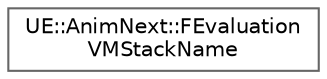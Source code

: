 digraph "Graphical Class Hierarchy"
{
 // INTERACTIVE_SVG=YES
 // LATEX_PDF_SIZE
  bgcolor="transparent";
  edge [fontname=Helvetica,fontsize=10,labelfontname=Helvetica,labelfontsize=10];
  node [fontname=Helvetica,fontsize=10,shape=box,height=0.2,width=0.4];
  rankdir="LR";
  Node0 [id="Node000000",label="UE::AnimNext::FEvaluation\lVMStackName",height=0.2,width=0.4,color="grey40", fillcolor="white", style="filled",URL="$dd/d50/structUE_1_1AnimNext_1_1FEvaluationVMStackName.html",tooltip=" "];
}

